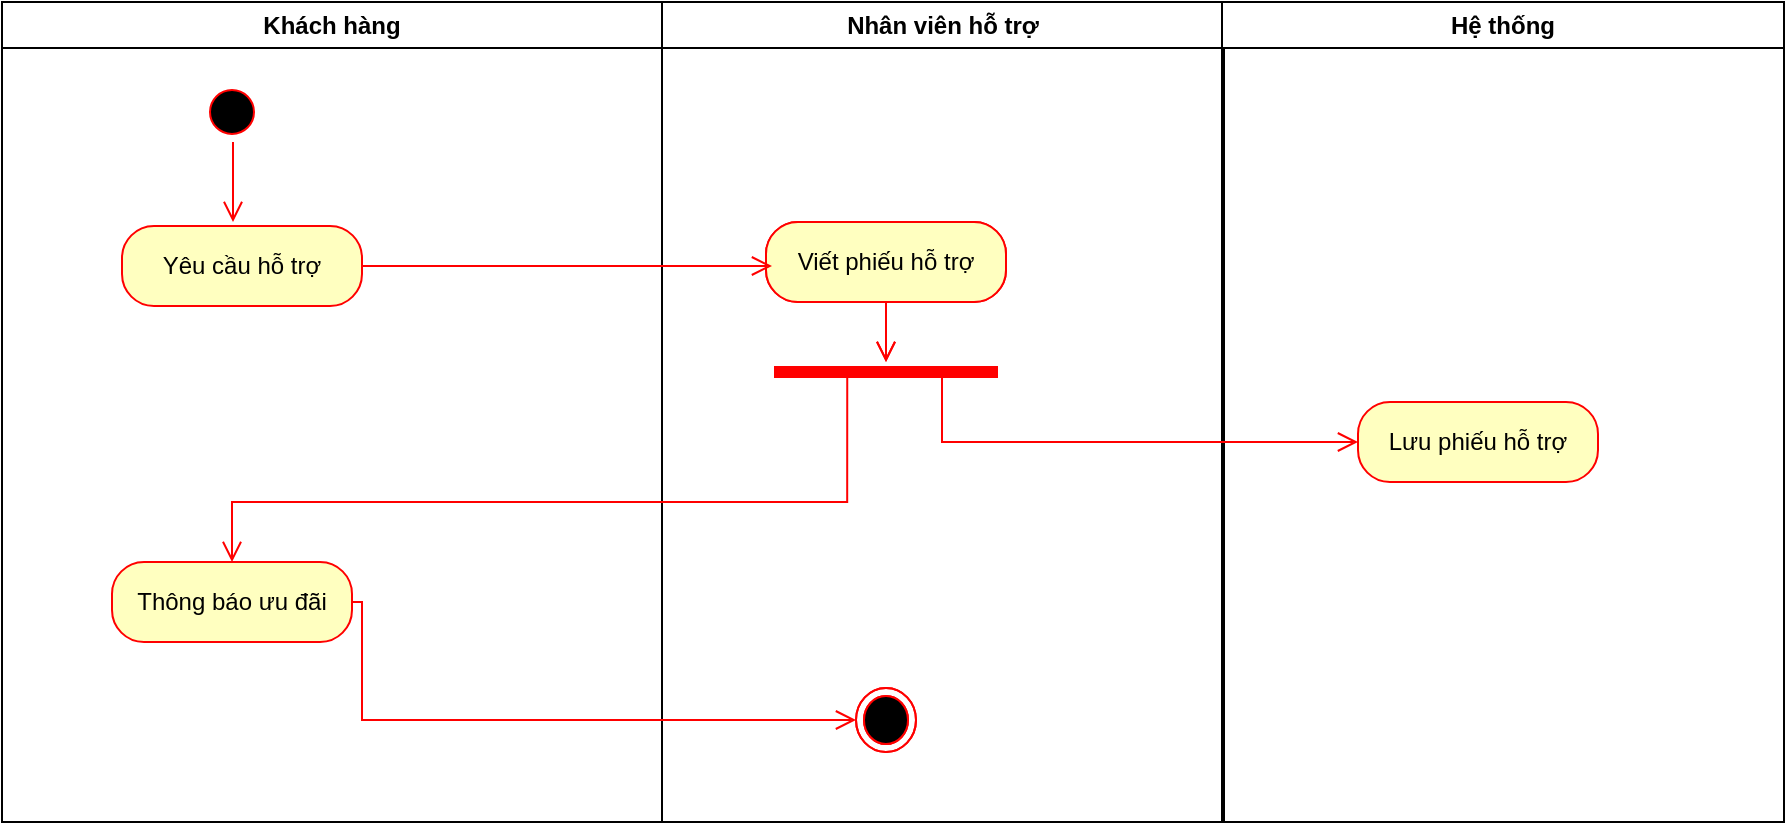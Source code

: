 <mxfile version="24.7.10">
  <diagram name="Page-1" id="e7e014a7-5840-1c2e-5031-d8a46d1fe8dd">
    <mxGraphModel dx="45" dy="589" grid="1" gridSize="10" guides="1" tooltips="1" connect="1" arrows="1" fold="1" page="1" pageScale="1" pageWidth="1169" pageHeight="826" background="none" math="0" shadow="0">
      <root>
        <mxCell id="0" />
        <mxCell id="1" parent="0" />
        <mxCell id="kZQ03gNKZHDd4sTlV5Zk-167" value="Khách hàng" style="swimlane;whiteSpace=wrap" parent="1" vertex="1">
          <mxGeometry x="2040" y="90" width="330" height="410" as="geometry" />
        </mxCell>
        <mxCell id="kZQ03gNKZHDd4sTlV5Zk-168" value="" style="ellipse;shape=startState;fillColor=#000000;strokeColor=#ff0000;" parent="kZQ03gNKZHDd4sTlV5Zk-167" vertex="1">
          <mxGeometry x="100" y="40" width="30" height="30" as="geometry" />
        </mxCell>
        <mxCell id="kZQ03gNKZHDd4sTlV5Zk-169" value="" style="edgeStyle=elbowEdgeStyle;elbow=horizontal;verticalAlign=bottom;endArrow=open;endSize=8;strokeColor=#FF0000;endFill=1;rounded=0" parent="kZQ03gNKZHDd4sTlV5Zk-167" source="kZQ03gNKZHDd4sTlV5Zk-168" edge="1">
          <mxGeometry x="100" y="40" as="geometry">
            <mxPoint x="115.5" y="110" as="targetPoint" />
          </mxGeometry>
        </mxCell>
        <mxCell id="kZQ03gNKZHDd4sTlV5Zk-170" value="Yêu cầu hỗ trợ" style="rounded=1;whiteSpace=wrap;html=1;arcSize=40;fontColor=#000000;fillColor=#ffffc0;strokeColor=#ff0000;" parent="kZQ03gNKZHDd4sTlV5Zk-167" vertex="1">
          <mxGeometry x="60" y="112" width="120" height="40" as="geometry" />
        </mxCell>
        <mxCell id="kZQ03gNKZHDd4sTlV5Zk-171" value="Thông báo ưu đãi" style="rounded=1;whiteSpace=wrap;html=1;arcSize=40;fontColor=#000000;fillColor=#ffffc0;strokeColor=#ff0000;" parent="kZQ03gNKZHDd4sTlV5Zk-167" vertex="1">
          <mxGeometry x="55" y="280" width="120" height="40" as="geometry" />
        </mxCell>
        <mxCell id="kZQ03gNKZHDd4sTlV5Zk-172" value="Nhân viên hỗ trợ" style="swimlane;whiteSpace=wrap" parent="1" vertex="1">
          <mxGeometry x="2370" y="90" width="281" height="410" as="geometry" />
        </mxCell>
        <mxCell id="kZQ03gNKZHDd4sTlV5Zk-173" value="Viết phiếu hỗ trợ" style="rounded=1;whiteSpace=wrap;html=1;arcSize=40;fontColor=#000000;fillColor=#ffffc0;strokeColor=#ff0000;" parent="kZQ03gNKZHDd4sTlV5Zk-172" vertex="1">
          <mxGeometry x="52" y="110" width="120" height="40" as="geometry" />
        </mxCell>
        <mxCell id="kZQ03gNKZHDd4sTlV5Zk-174" value="" style="shape=line;html=1;strokeWidth=6;strokeColor=#ff0000;" parent="kZQ03gNKZHDd4sTlV5Zk-172" vertex="1">
          <mxGeometry x="56" y="180" width="112" height="10" as="geometry" />
        </mxCell>
        <mxCell id="kZQ03gNKZHDd4sTlV5Zk-175" value="" style="edgeStyle=orthogonalEdgeStyle;html=1;verticalAlign=bottom;endArrow=open;endSize=8;strokeColor=#ff0000;rounded=0;exitX=0.5;exitY=1;exitDx=0;exitDy=0;" parent="kZQ03gNKZHDd4sTlV5Zk-172" source="kZQ03gNKZHDd4sTlV5Zk-173" target="kZQ03gNKZHDd4sTlV5Zk-174" edge="1">
          <mxGeometry relative="1" as="geometry">
            <mxPoint x="95.5" y="492" as="targetPoint" />
            <Array as="points" />
          </mxGeometry>
        </mxCell>
        <mxCell id="kZQ03gNKZHDd4sTlV5Zk-176" value="" style="ellipse;shape=endState;fillColor=#000000;strokeColor=#ff0000" parent="kZQ03gNKZHDd4sTlV5Zk-172" vertex="1">
          <mxGeometry x="97" y="343" width="30" height="32" as="geometry" />
        </mxCell>
        <mxCell id="kZQ03gNKZHDd4sTlV5Zk-177" value="Nhân viên hỗ trợ" style="swimlane;whiteSpace=wrap" parent="kZQ03gNKZHDd4sTlV5Zk-172" vertex="1">
          <mxGeometry width="281" height="410" as="geometry" />
        </mxCell>
        <mxCell id="kZQ03gNKZHDd4sTlV5Zk-178" value="Viết phiếu hỗ trợ" style="rounded=1;whiteSpace=wrap;html=1;arcSize=40;fontColor=#000000;fillColor=#ffffc0;strokeColor=#ff0000;" parent="kZQ03gNKZHDd4sTlV5Zk-177" vertex="1">
          <mxGeometry x="52" y="110" width="120" height="40" as="geometry" />
        </mxCell>
        <mxCell id="kZQ03gNKZHDd4sTlV5Zk-179" value="" style="shape=line;html=1;strokeWidth=6;strokeColor=#ff0000;" parent="kZQ03gNKZHDd4sTlV5Zk-177" vertex="1">
          <mxGeometry x="56" y="180" width="112" height="10" as="geometry" />
        </mxCell>
        <mxCell id="kZQ03gNKZHDd4sTlV5Zk-180" value="" style="edgeStyle=orthogonalEdgeStyle;html=1;verticalAlign=bottom;endArrow=open;endSize=8;strokeColor=#ff0000;rounded=0;exitX=0.5;exitY=1;exitDx=0;exitDy=0;" parent="kZQ03gNKZHDd4sTlV5Zk-177" source="kZQ03gNKZHDd4sTlV5Zk-178" target="kZQ03gNKZHDd4sTlV5Zk-179" edge="1">
          <mxGeometry relative="1" as="geometry">
            <mxPoint x="95.5" y="492" as="targetPoint" />
            <Array as="points" />
          </mxGeometry>
        </mxCell>
        <mxCell id="kZQ03gNKZHDd4sTlV5Zk-181" value="" style="ellipse;shape=endState;fillColor=#000000;strokeColor=#ff0000" parent="kZQ03gNKZHDd4sTlV5Zk-177" vertex="1">
          <mxGeometry x="97" y="343" width="30" height="32" as="geometry" />
        </mxCell>
        <mxCell id="kZQ03gNKZHDd4sTlV5Zk-182" value="" style="edgeStyle=orthogonalEdgeStyle;html=1;verticalAlign=bottom;endArrow=open;endSize=8;strokeColor=#ff0000;rounded=0;entryX=0;entryY=0.5;entryDx=0;entryDy=0;" parent="1" source="kZQ03gNKZHDd4sTlV5Zk-170" edge="1">
          <mxGeometry relative="1" as="geometry">
            <mxPoint x="2425" y="222" as="targetPoint" />
          </mxGeometry>
        </mxCell>
        <mxCell id="kZQ03gNKZHDd4sTlV5Zk-183" value="Hệ thống" style="swimlane;whiteSpace=wrap" parent="1" vertex="1">
          <mxGeometry x="2650" y="90" width="281" height="410" as="geometry" />
        </mxCell>
        <mxCell id="kZQ03gNKZHDd4sTlV5Zk-184" value="Lưu phiếu hỗ trợ" style="rounded=1;whiteSpace=wrap;html=1;arcSize=40;fontColor=#000000;fillColor=#ffffc0;strokeColor=#ff0000;" parent="kZQ03gNKZHDd4sTlV5Zk-183" vertex="1">
          <mxGeometry x="68" y="200" width="120" height="40" as="geometry" />
        </mxCell>
        <mxCell id="kZQ03gNKZHDd4sTlV5Zk-185" value="" style="edgeStyle=orthogonalEdgeStyle;html=1;verticalAlign=bottom;endArrow=open;endSize=8;strokeColor=#ff0000;rounded=0;entryX=0;entryY=0.5;entryDx=0;entryDy=0;exitX=0.75;exitY=0.5;exitDx=0;exitDy=0;exitPerimeter=0;" parent="1" source="kZQ03gNKZHDd4sTlV5Zk-174" target="kZQ03gNKZHDd4sTlV5Zk-184" edge="1">
          <mxGeometry relative="1" as="geometry">
            <mxPoint x="2668" y="220" as="targetPoint" />
            <mxPoint x="2510" y="290" as="sourcePoint" />
            <Array as="points">
              <mxPoint x="2510" y="310" />
            </Array>
          </mxGeometry>
        </mxCell>
        <mxCell id="kZQ03gNKZHDd4sTlV5Zk-186" value="" style="edgeStyle=orthogonalEdgeStyle;html=1;verticalAlign=bottom;endArrow=open;endSize=8;strokeColor=#ff0000;rounded=0;entryX=0.5;entryY=0;entryDx=0;entryDy=0;exitX=0.327;exitY=0.537;exitDx=0;exitDy=0;exitPerimeter=0;" parent="1" source="kZQ03gNKZHDd4sTlV5Zk-174" target="kZQ03gNKZHDd4sTlV5Zk-171" edge="1">
          <mxGeometry relative="1" as="geometry">
            <mxPoint x="3200" y="260" as="targetPoint" />
            <mxPoint x="3200" y="230" as="sourcePoint" />
            <Array as="points">
              <mxPoint x="2463" y="340" />
              <mxPoint x="2155" y="340" />
            </Array>
          </mxGeometry>
        </mxCell>
        <mxCell id="kZQ03gNKZHDd4sTlV5Zk-187" value="" style="edgeStyle=orthogonalEdgeStyle;html=1;verticalAlign=bottom;endArrow=open;endSize=8;strokeColor=#ff0000;rounded=0;entryX=0;entryY=0.5;entryDx=0;entryDy=0;" parent="1" source="kZQ03gNKZHDd4sTlV5Zk-171" target="kZQ03gNKZHDd4sTlV5Zk-176" edge="1">
          <mxGeometry relative="1" as="geometry">
            <mxPoint x="2530" y="410" as="targetPoint" />
            <mxPoint x="2215" y="390" as="sourcePoint" />
            <Array as="points">
              <mxPoint x="2220" y="390" />
              <mxPoint x="2220" y="449" />
            </Array>
          </mxGeometry>
        </mxCell>
      </root>
    </mxGraphModel>
  </diagram>
</mxfile>

